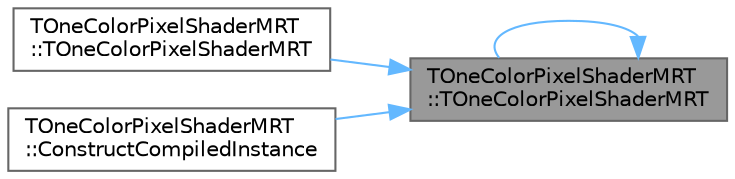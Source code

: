 digraph "TOneColorPixelShaderMRT::TOneColorPixelShaderMRT"
{
 // INTERACTIVE_SVG=YES
 // LATEX_PDF_SIZE
  bgcolor="transparent";
  edge [fontname=Helvetica,fontsize=10,labelfontname=Helvetica,labelfontsize=10];
  node [fontname=Helvetica,fontsize=10,shape=box,height=0.2,width=0.4];
  rankdir="RL";
  Node1 [id="Node000001",label="TOneColorPixelShaderMRT\l::TOneColorPixelShaderMRT",height=0.2,width=0.4,color="gray40", fillcolor="grey60", style="filled", fontcolor="black",tooltip=" "];
  Node1 -> Node1 [id="edge1_Node000001_Node000001",dir="back",color="steelblue1",style="solid",tooltip=" "];
  Node1 -> Node2 [id="edge2_Node000001_Node000002",dir="back",color="steelblue1",style="solid",tooltip=" "];
  Node2 [id="Node000002",label="TOneColorPixelShaderMRT\l::TOneColorPixelShaderMRT",height=0.2,width=0.4,color="grey40", fillcolor="white", style="filled",URL="$d4/d78/classTOneColorPixelShaderMRT.html#a5ba9fa908873d99fa45be1e40c6ac523",tooltip=" "];
  Node1 -> Node3 [id="edge3_Node000001_Node000003",dir="back",color="steelblue1",style="solid",tooltip=" "];
  Node3 [id="Node000003",label="TOneColorPixelShaderMRT\l::ConstructCompiledInstance",height=0.2,width=0.4,color="grey40", fillcolor="white", style="filled",URL="$d4/d78/classTOneColorPixelShaderMRT.html#a0dd4ed600885e6746c5c2652f8c2a24d",tooltip=" "];
}
